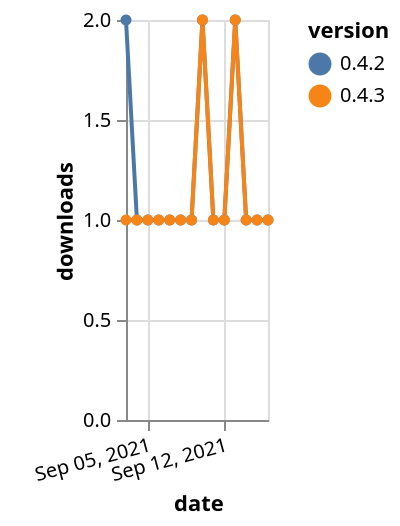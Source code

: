 {"$schema": "https://vega.github.io/schema/vega-lite/v5.json", "description": "A simple bar chart with embedded data.", "data": {"values": [{"date": "2021-09-03", "total": 166, "delta": 2, "version": "0.4.2"}, {"date": "2021-09-04", "total": 167, "delta": 1, "version": "0.4.2"}, {"date": "2021-09-05", "total": 168, "delta": 1, "version": "0.4.2"}, {"date": "2021-09-06", "total": 169, "delta": 1, "version": "0.4.2"}, {"date": "2021-09-07", "total": 170, "delta": 1, "version": "0.4.2"}, {"date": "2021-09-08", "total": 171, "delta": 1, "version": "0.4.2"}, {"date": "2021-09-09", "total": 172, "delta": 1, "version": "0.4.2"}, {"date": "2021-09-10", "total": 174, "delta": 2, "version": "0.4.2"}, {"date": "2021-09-11", "total": 175, "delta": 1, "version": "0.4.2"}, {"date": "2021-09-12", "total": 176, "delta": 1, "version": "0.4.2"}, {"date": "2021-09-13", "total": 178, "delta": 2, "version": "0.4.2"}, {"date": "2021-09-14", "total": 179, "delta": 1, "version": "0.4.2"}, {"date": "2021-09-15", "total": 180, "delta": 1, "version": "0.4.2"}, {"date": "2021-09-16", "total": 181, "delta": 1, "version": "0.4.2"}, {"date": "2021-09-03", "total": 172, "delta": 1, "version": "0.4.3"}, {"date": "2021-09-04", "total": 173, "delta": 1, "version": "0.4.3"}, {"date": "2021-09-05", "total": 174, "delta": 1, "version": "0.4.3"}, {"date": "2021-09-06", "total": 175, "delta": 1, "version": "0.4.3"}, {"date": "2021-09-07", "total": 176, "delta": 1, "version": "0.4.3"}, {"date": "2021-09-08", "total": 177, "delta": 1, "version": "0.4.3"}, {"date": "2021-09-09", "total": 178, "delta": 1, "version": "0.4.3"}, {"date": "2021-09-10", "total": 180, "delta": 2, "version": "0.4.3"}, {"date": "2021-09-11", "total": 181, "delta": 1, "version": "0.4.3"}, {"date": "2021-09-12", "total": 182, "delta": 1, "version": "0.4.3"}, {"date": "2021-09-13", "total": 184, "delta": 2, "version": "0.4.3"}, {"date": "2021-09-14", "total": 185, "delta": 1, "version": "0.4.3"}, {"date": "2021-09-15", "total": 186, "delta": 1, "version": "0.4.3"}, {"date": "2021-09-16", "total": 187, "delta": 1, "version": "0.4.3"}]}, "width": "container", "mark": {"type": "line", "point": {"filled": true}}, "encoding": {"x": {"field": "date", "type": "temporal", "timeUnit": "yearmonthdate", "title": "date", "axis": {"labelAngle": -15}}, "y": {"field": "delta", "type": "quantitative", "title": "downloads"}, "color": {"field": "version", "type": "nominal"}, "tooltip": {"field": "delta"}}}